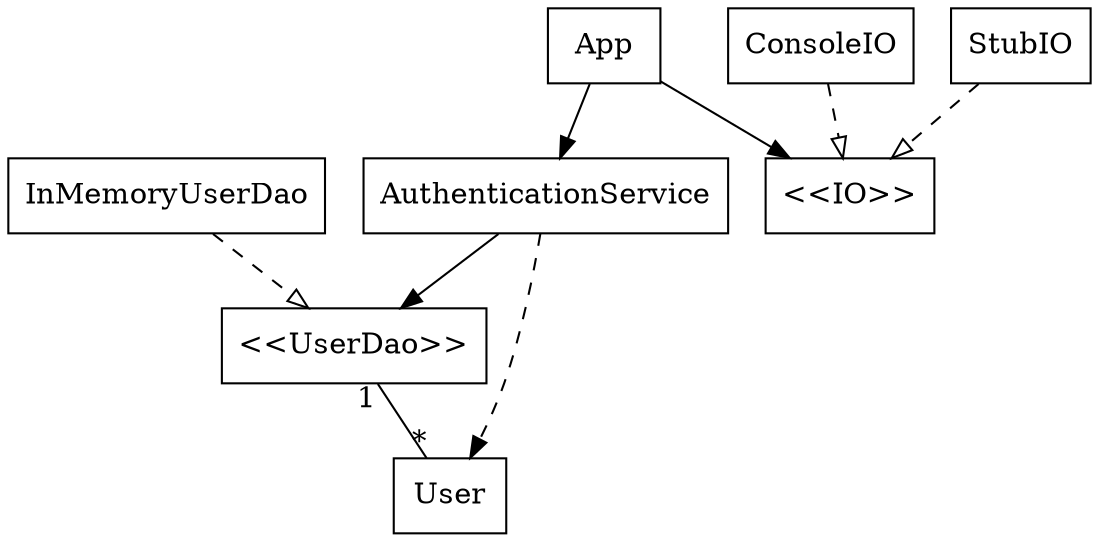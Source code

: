 digraph G {
    node [shape=box]

    "AuthenticationService"->"<<UserDao>>"
    "AuthenticationService"->"User" [style=dashed]

    "<<UserDao>>"->"User" [arrowhead=none, headlabel="*", taillabel="1"]

    "InMemoryUserDao"->"<<UserDao>>" [style=dashed, arrowhead=empty]

    "ConsoleIO"->"<<IO>>" [style=dashed, arrowhead=empty]

    "StubIO"->"<<IO>>" [style=dashed, arrowhead=empty]

    "App"->"<<IO>>"
    "App"->"AuthenticationService"
}
